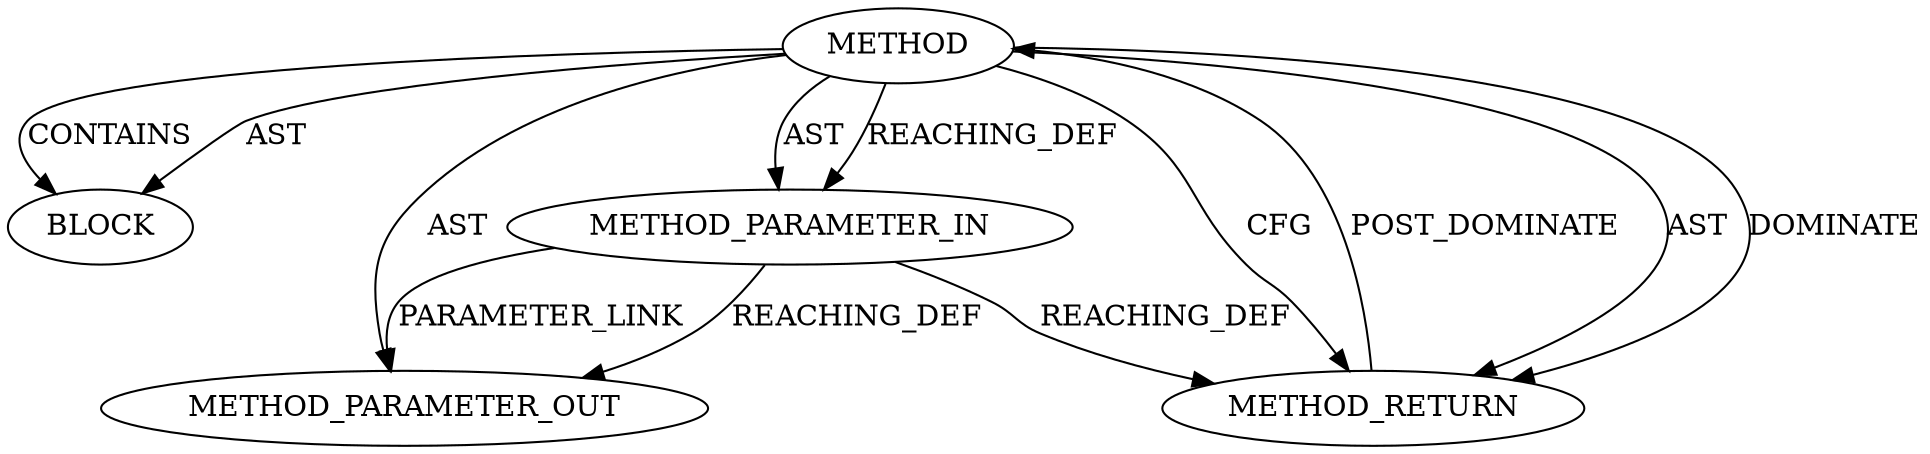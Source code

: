 digraph {
  19291 [label=METHOD AST_PARENT_TYPE="NAMESPACE_BLOCK" AST_PARENT_FULL_NAME="<global>" ORDER=0 CODE="<empty>" FULL_NAME="<operator>.addressOf" IS_EXTERNAL=true FILENAME="<empty>" SIGNATURE="" NAME="<operator>.addressOf"]
  19293 [label=BLOCK ORDER=1 ARGUMENT_INDEX=1 CODE="<empty>" TYPE_FULL_NAME="ANY"]
  19292 [label=METHOD_PARAMETER_IN ORDER=1 CODE="p1" IS_VARIADIC=false TYPE_FULL_NAME="ANY" EVALUATION_STRATEGY="BY_VALUE" INDEX=1 NAME="p1"]
  19294 [label=METHOD_RETURN ORDER=2 CODE="RET" TYPE_FULL_NAME="ANY" EVALUATION_STRATEGY="BY_VALUE"]
  21742 [label=METHOD_PARAMETER_OUT ORDER=1 CODE="p1" IS_VARIADIC=false TYPE_FULL_NAME="ANY" EVALUATION_STRATEGY="BY_VALUE" INDEX=1 NAME="p1"]
  19291 -> 19294 [label=AST ]
  19291 -> 19294 [label=DOMINATE ]
  19291 -> 19293 [label=AST ]
  19294 -> 19291 [label=POST_DOMINATE ]
  19291 -> 19294 [label=CFG ]
  19292 -> 21742 [label=REACHING_DEF VARIABLE="p1"]
  19291 -> 19292 [label=REACHING_DEF VARIABLE=""]
  19292 -> 21742 [label=PARAMETER_LINK ]
  19291 -> 19292 [label=AST ]
  19291 -> 21742 [label=AST ]
  19292 -> 19294 [label=REACHING_DEF VARIABLE="p1"]
  19291 -> 19293 [label=CONTAINS ]
}
